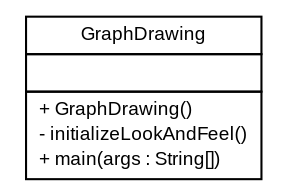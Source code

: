 #!/usr/local/bin/dot
#
# Class diagram 
# Generated by UMLGraph version R5_6 (http://www.umlgraph.org/)
#

digraph G {
	edge [fontname="arial",fontsize=10,labelfontname="arial",labelfontsize=10];
	node [fontname="arial",fontsize=10,shape=plaintext];
	nodesep=0.25;
	ranksep=0.5;
	// pfc.GraphDrawing
	c0 [label=<<table title="pfc.GraphDrawing" border="0" cellborder="1" cellspacing="0" cellpadding="2" port="p" href="./GraphDrawing.html">
		<tr><td><table border="0" cellspacing="0" cellpadding="1">
<tr><td align="center" balign="center"> GraphDrawing </td></tr>
		</table></td></tr>
		<tr><td><table border="0" cellspacing="0" cellpadding="1">
<tr><td align="left" balign="left">  </td></tr>
		</table></td></tr>
		<tr><td><table border="0" cellspacing="0" cellpadding="1">
<tr><td align="left" balign="left"> + GraphDrawing() </td></tr>
<tr><td align="left" balign="left"> - initializeLookAndFeel() </td></tr>
<tr><td align="left" balign="left"> + main(args : String[]) </td></tr>
		</table></td></tr>
		</table>>, URL="./GraphDrawing.html", fontname="arial", fontcolor="black", fontsize=9.0];
}

